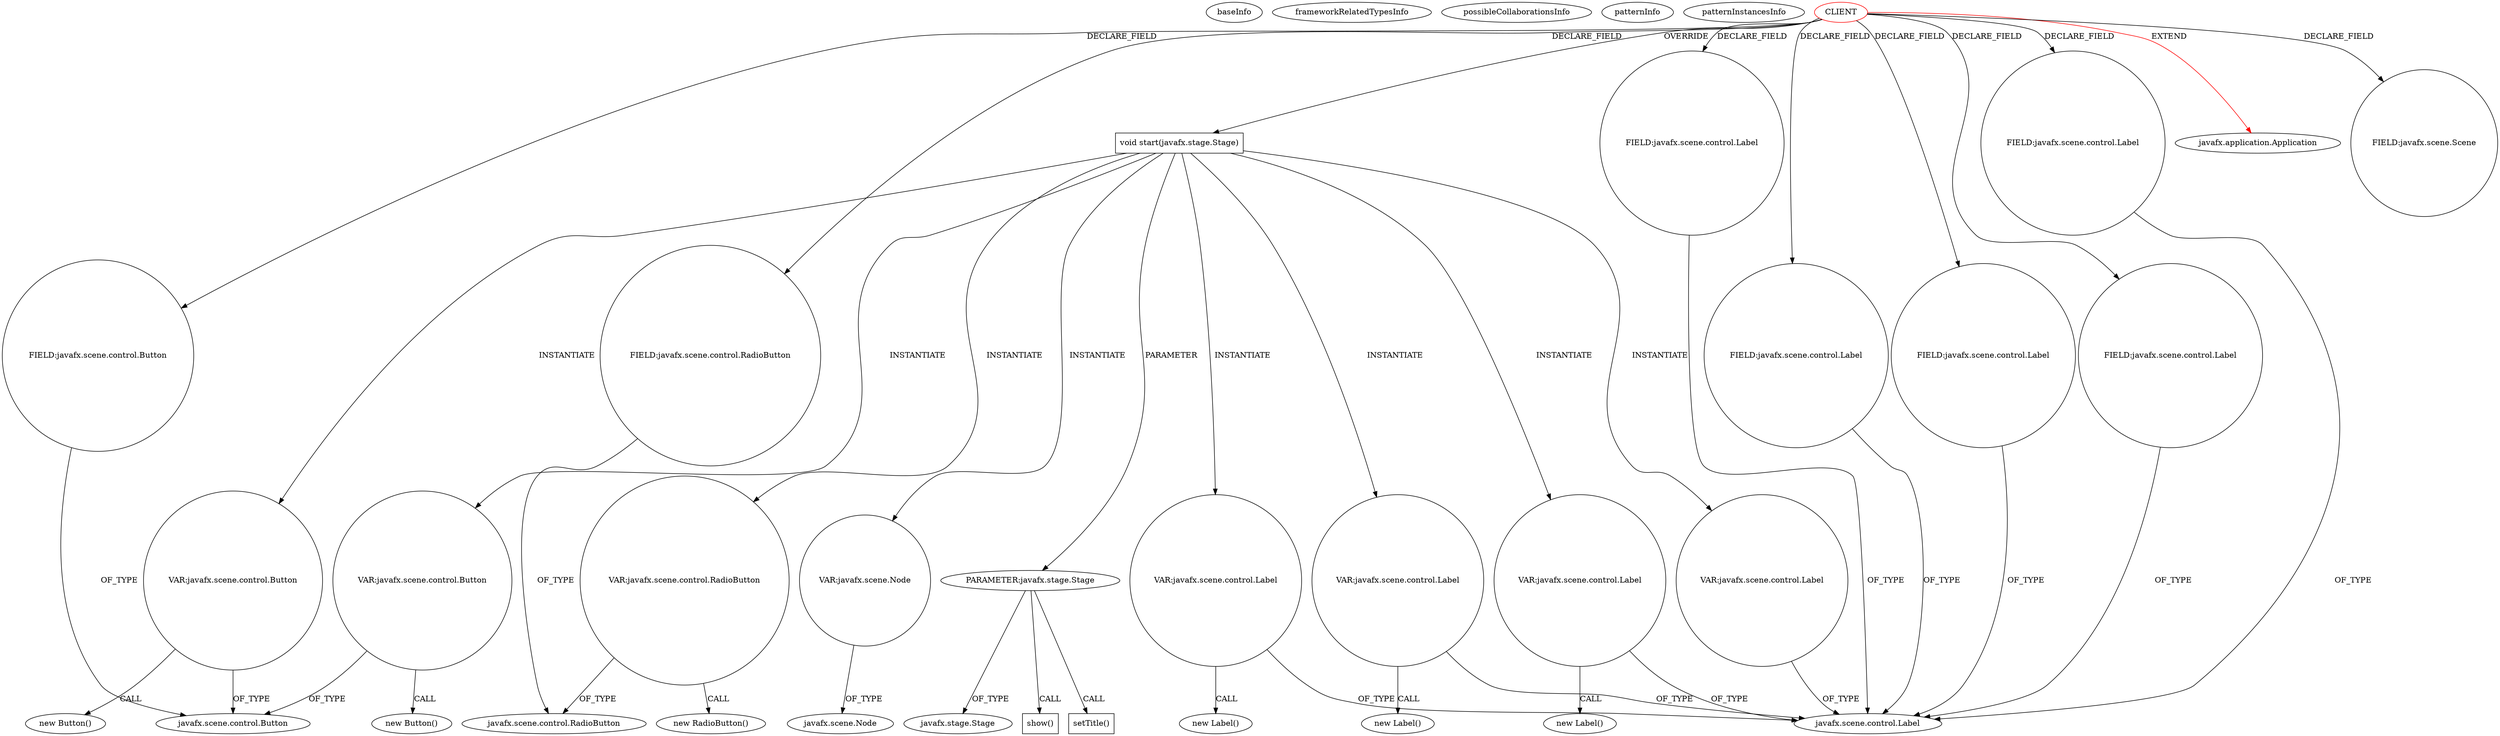 digraph {
baseInfo[graphId=2352,category="pattern",isAnonymous=false,possibleRelation=false]
frameworkRelatedTypesInfo[0="javafx.application.Application"]
possibleCollaborationsInfo[]
patternInfo[frequency=2.0,patternRootClient=0]
patternInstancesInfo[0="Meldanor-GraphDemo~/Meldanor-GraphDemo/GraphDemo-master/src/main/java/de/meldanor/graphdemo/gui/MainGUI.java~MainGUI~956",1="Cslice-Province~/Cslice-Province/Province-master/ProvincialMiner/src/Provincial_Miner/Gui2.java~Gui2~260"]
174[label="new RadioButton()",vertexType="CONSTRUCTOR_CALL",isFrameworkType=false]
175[label="VAR:javafx.scene.control.RadioButton",vertexType="VARIABLE_EXPRESION",isFrameworkType=false,shape=circle]
36[label="void start(javafx.stage.Stage)",vertexType="OVERRIDING_METHOD_DECLARATION",isFrameworkType=false,shape=box]
0[label="CLIENT",vertexType="ROOT_CLIENT_CLASS_DECLARATION",isFrameworkType=false,color=red]
34[label="FIELD:javafx.scene.control.Button",vertexType="FIELD_DECLARATION",isFrameworkType=false,shape=circle]
37[label="PARAMETER:javafx.stage.Stage",vertexType="PARAMETER_DECLARATION",isFrameworkType=false]
11[label="javafx.scene.control.RadioButton",vertexType="FRAMEWORK_CLASS_TYPE",isFrameworkType=false]
10[label="FIELD:javafx.scene.control.RadioButton",vertexType="FIELD_DECLARATION",isFrameworkType=false,shape=circle]
38[label="javafx.stage.Stage",vertexType="FRAMEWORK_CLASS_TYPE",isFrameworkType=false]
1[label="javafx.application.Application",vertexType="FRAMEWORK_CLASS_TYPE",isFrameworkType=false]
20[label="FIELD:javafx.scene.Scene",vertexType="FIELD_DECLARATION",isFrameworkType=false,shape=circle]
147[label="VAR:javafx.scene.control.Button",vertexType="VARIABLE_EXPRESION",isFrameworkType=false,shape=circle]
160[label="VAR:javafx.scene.control.Button",vertexType="VARIABLE_EXPRESION",isFrameworkType=false,shape=circle]
204[label="show()",vertexType="INSIDE_CALL",isFrameworkType=false,shape=box]
159[label="new Button()",vertexType="CONSTRUCTOR_CALL",isFrameworkType=false]
146[label="new Button()",vertexType="CONSTRUCTOR_CALL",isFrameworkType=false]
24[label="FIELD:javafx.scene.control.Label",vertexType="FIELD_DECLARATION",isFrameworkType=false,shape=circle]
5[label="javafx.scene.control.Label",vertexType="FRAMEWORK_CLASS_TYPE",isFrameworkType=false]
26[label="FIELD:javafx.scene.control.Label",vertexType="FIELD_DECLARATION",isFrameworkType=false,shape=circle]
4[label="FIELD:javafx.scene.control.Label",vertexType="FIELD_DECLARATION",isFrameworkType=false,shape=circle]
16[label="FIELD:javafx.scene.control.Label",vertexType="FIELD_DECLARATION",isFrameworkType=false,shape=circle]
28[label="FIELD:javafx.scene.control.Label",vertexType="FIELD_DECLARATION",isFrameworkType=false,shape=circle]
7[label="javafx.scene.control.Button",vertexType="FRAMEWORK_CLASS_TYPE",isFrameworkType=false]
40[label="setTitle()",vertexType="INSIDE_CALL",isFrameworkType=false,shape=box]
64[label="VAR:javafx.scene.Node",vertexType="VARIABLE_EXPRESION",isFrameworkType=false,shape=circle]
66[label="javafx.scene.Node",vertexType="FRAMEWORK_CLASS_TYPE",isFrameworkType=false]
62[label="VAR:javafx.scene.control.Label",vertexType="VARIABLE_EXPRESION",isFrameworkType=false,shape=circle]
61[label="new Label()",vertexType="CONSTRUCTOR_CALL",isFrameworkType=false]
75[label="VAR:javafx.scene.control.Label",vertexType="VARIABLE_EXPRESION",isFrameworkType=false,shape=circle]
74[label="new Label()",vertexType="CONSTRUCTOR_CALL",isFrameworkType=false]
70[label="VAR:javafx.scene.control.Label",vertexType="VARIABLE_EXPRESION",isFrameworkType=false,shape=circle]
69[label="new Label()",vertexType="CONSTRUCTOR_CALL",isFrameworkType=false]
85[label="VAR:javafx.scene.control.Label",vertexType="VARIABLE_EXPRESION",isFrameworkType=false,shape=circle]
37->38[label="OF_TYPE"]
37->204[label="CALL"]
34->7[label="OF_TYPE"]
16->5[label="OF_TYPE"]
0->36[label="OVERRIDE"]
62->61[label="CALL"]
28->5[label="OF_TYPE"]
36->62[label="INSTANTIATE"]
160->159[label="CALL"]
70->69[label="CALL"]
147->7[label="OF_TYPE"]
36->70[label="INSTANTIATE"]
0->16[label="DECLARE_FIELD"]
70->5[label="OF_TYPE"]
4->5[label="OF_TYPE"]
160->7[label="OF_TYPE"]
147->146[label="CALL"]
0->10[label="DECLARE_FIELD"]
36->175[label="INSTANTIATE"]
62->5[label="OF_TYPE"]
64->66[label="OF_TYPE"]
24->5[label="OF_TYPE"]
75->5[label="OF_TYPE"]
175->11[label="OF_TYPE"]
0->24[label="DECLARE_FIELD"]
0->26[label="DECLARE_FIELD"]
26->5[label="OF_TYPE"]
36->147[label="INSTANTIATE"]
37->40[label="CALL"]
175->174[label="CALL"]
36->37[label="PARAMETER"]
36->160[label="INSTANTIATE"]
0->4[label="DECLARE_FIELD"]
36->75[label="INSTANTIATE"]
75->74[label="CALL"]
0->1[label="EXTEND",color=red]
0->20[label="DECLARE_FIELD"]
0->28[label="DECLARE_FIELD"]
36->64[label="INSTANTIATE"]
85->5[label="OF_TYPE"]
36->85[label="INSTANTIATE"]
0->34[label="DECLARE_FIELD"]
10->11[label="OF_TYPE"]
}
